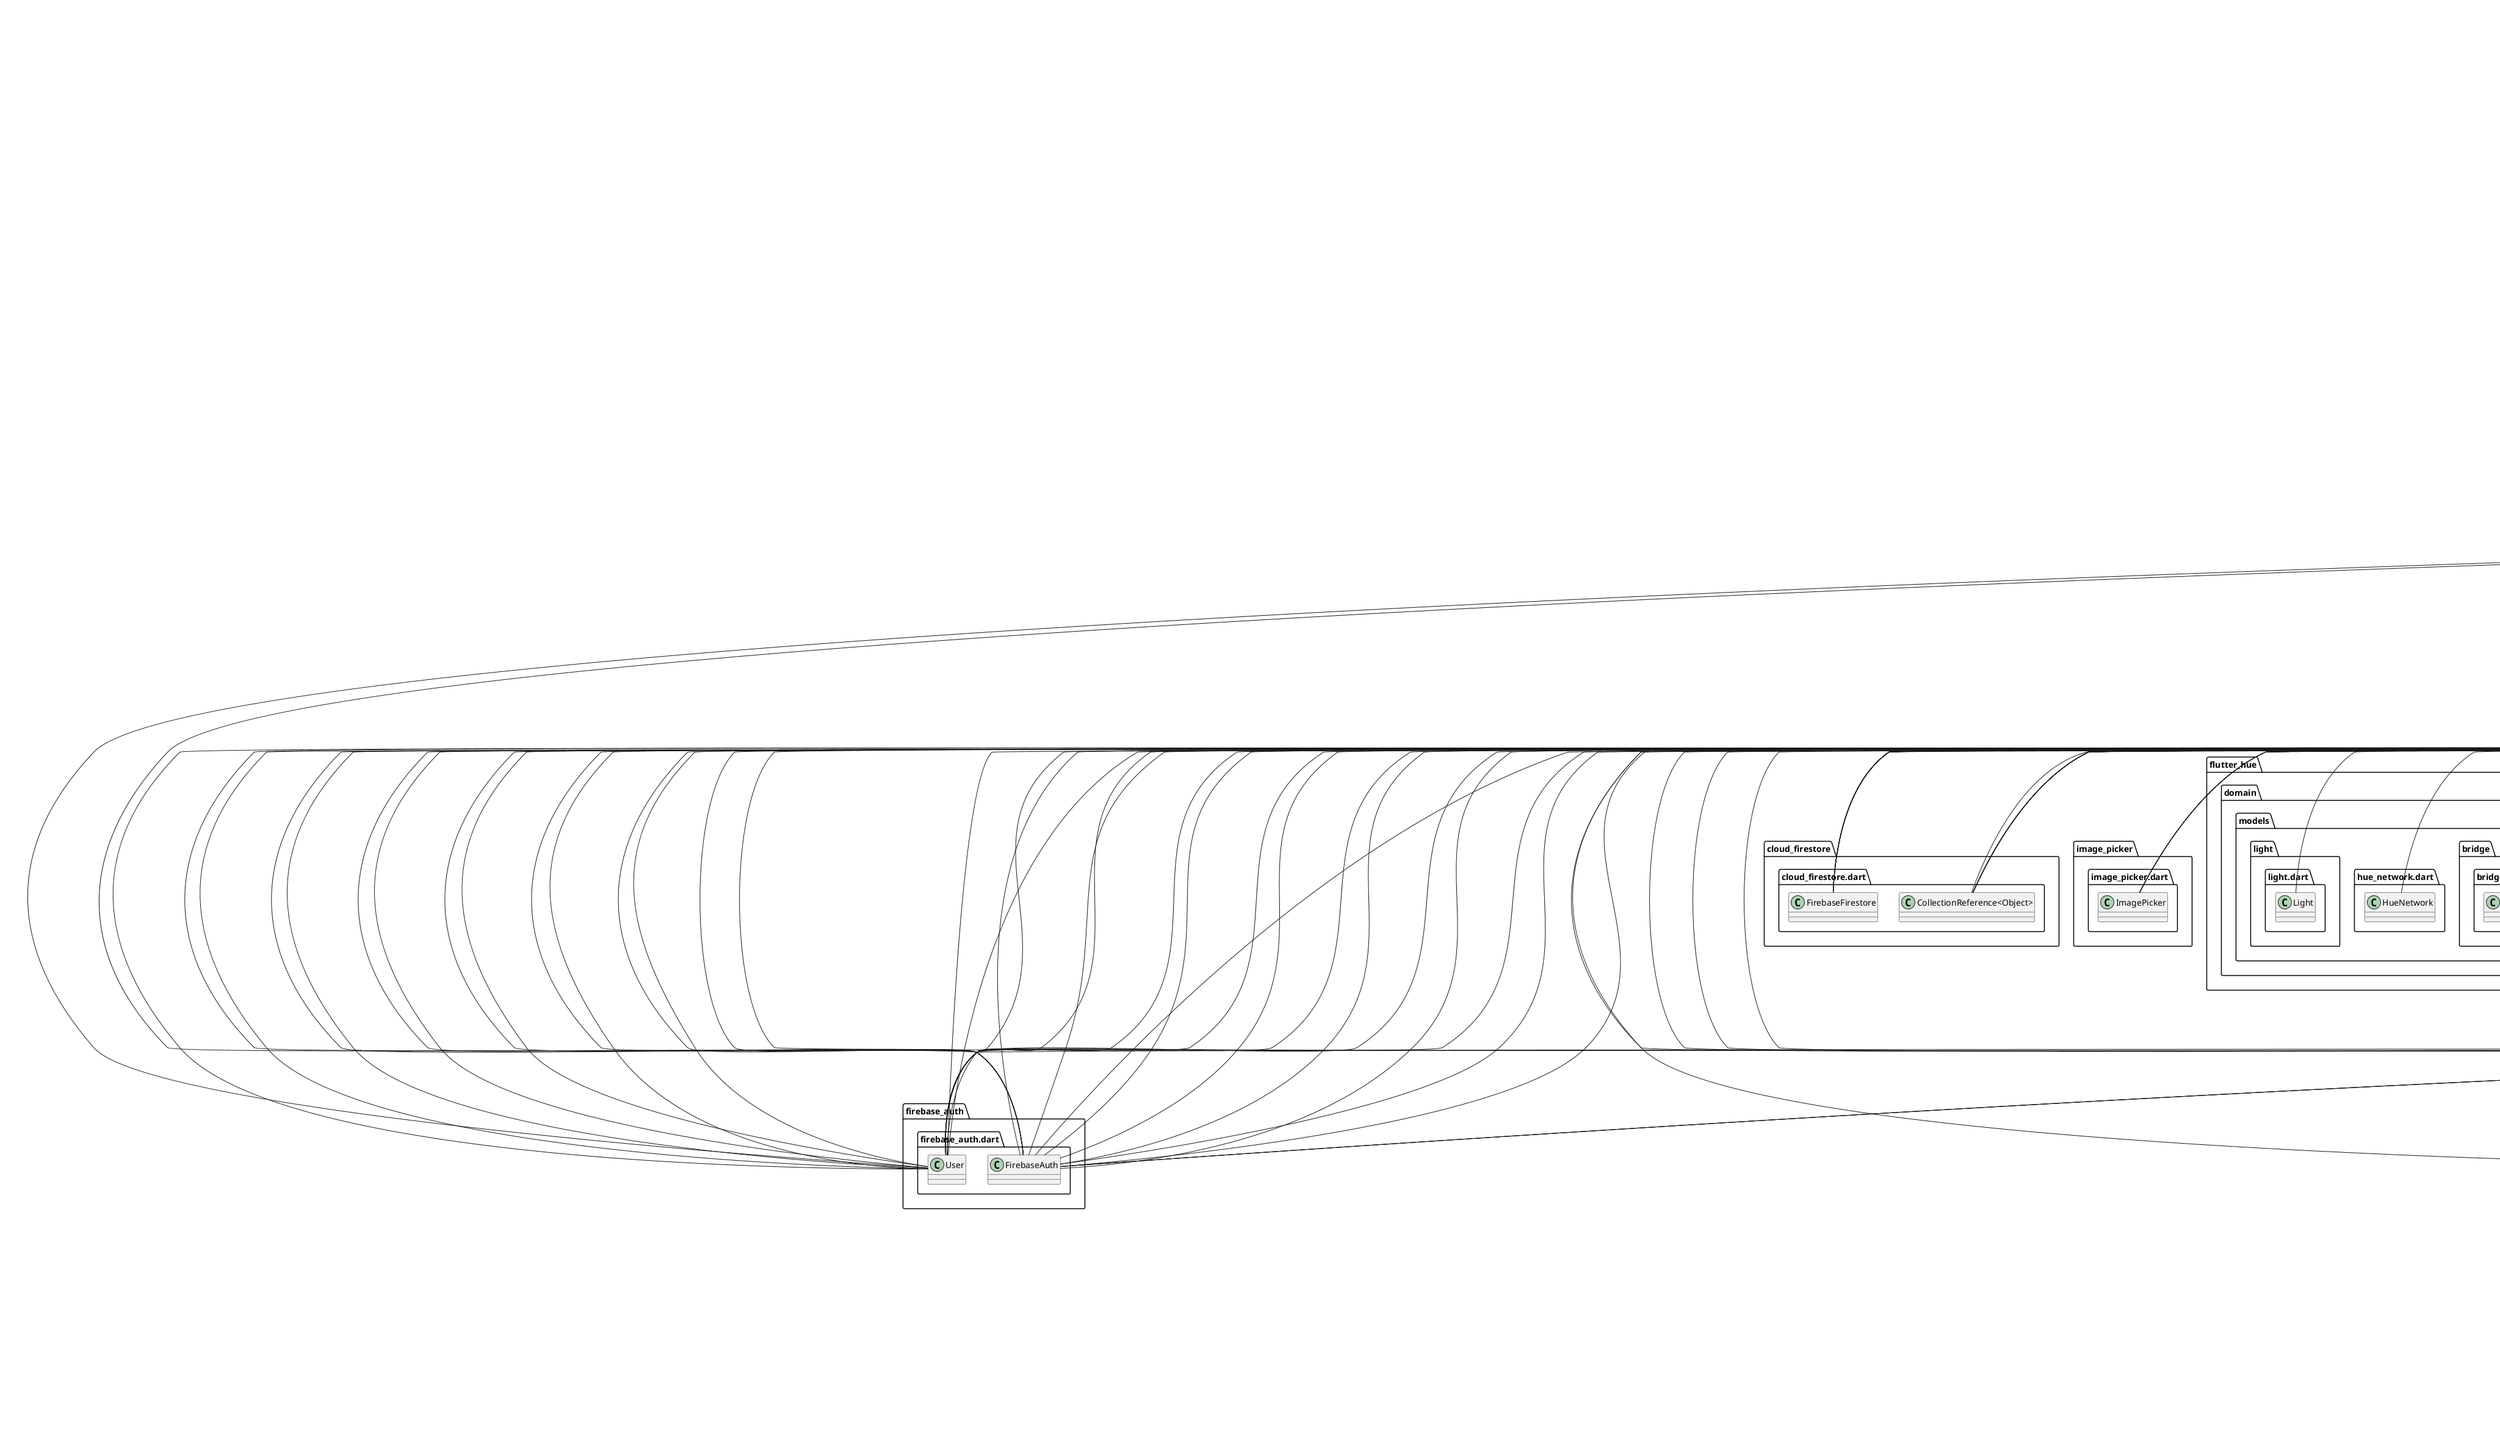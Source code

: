 @startuml
set namespaceSeparator ::

class "homeapp::main.dart::HomeApp" {
  -Authentication _authentication
  +Widget build()
  -Route<dynamic> _createRoute()
}

"homeapp::main.dart::HomeApp" o-- "homeapp::Services::authentification.dart::Authentication"
"flutter::src::widgets::framework.dart::StatelessWidget" <|-- "homeapp::main.dart::HomeApp"

class "homeapp::reusables::devicePage.dart::DeviceDetailPage" {
  +String deviceName
  +String imageUrl
  +int? serialNumber
  +String? type
  +String? brand
  +Timestamp? timestamp
  +Widget build()
}

"homeapp::reusables::devicePage.dart::DeviceDetailPage" o-- "cloud_firestore_platform_interface::src::timestamp.dart::Timestamp"
"flutter::src::widgets::framework.dart::StatelessWidget" <|-- "homeapp::reusables::devicePage.dart::DeviceDetailPage"

class "homeapp::reusables::doorContainer.dart::DoorStatusContainer" {
  +bool isDoorOpen
  +Widget build()
}

"flutter::src::widgets::framework.dart::StatelessWidget" <|-- "homeapp::reusables::doorContainer.dart::DoorStatusContainer"

class "homeapp::reusables::roomPage.dart::RoomDetailsPage" {
  +String name
  +Color color
  +Widget build()
}

"homeapp::reusables::roomPage.dart::RoomDetailsPage" o-- "dart::ui::Color"
"flutter::src::widgets::framework.dart::StatelessWidget" <|-- "homeapp::reusables::roomPage.dart::RoomDetailsPage"

class "homeapp::reusables::device_card.dart::DeviceCard" {
  -Device _device
  +Widget build()
}

"homeapp::reusables::device_card.dart::DeviceCard" o-- "homeapp::model::Devices.dart::Device"
"flutter::src::widgets::framework.dart::StatelessWidget" <|-- "homeapp::reusables::device_card.dart::DeviceCard"

class "homeapp::reusables::PopUpMenu.dart::PopUpMenu" {
  +List<PopupMenuEntry<dynamic>> menuList
  +Widget build()
}

"flutter::src::widgets::framework.dart::StatelessWidget" <|-- "homeapp::reusables::PopUpMenu.dart::PopUpMenu"

class "homeapp::model::Devices.dart::Device" {
  +String? deviceName
  +int? serialNumber
  +String? type
  +String? brand
  +String? uploadedImage
  +Timestamp? timestamp
  +Map<String, dynamic> toJson()
  +String? getBrand()
}

"homeapp::model::Devices.dart::Device" o-- "cloud_firestore_platform_interface::src::timestamp.dart::Timestamp"

class "homeapp::model::User.dart::Users" {
  +String? firstName
  +String? lastName
  +int? age
  +String? role
  +String? address
  +String? zipCode
  +String? getUserRole()
  +Map<String, dynamic> toFirestore()
}

class "homeapp::model::sampleDevice.dart::ImageAssets" {
  {static} +List<String> imageList
}

class "homeapp::model::roomModel.dart::RoomNamesWidget" {
  +Widget build()
}

"flutter::src::widgets::framework.dart::StatelessWidget" <|-- "homeapp::model::roomModel.dart::RoomNamesWidget"

class "homeapp::model::roomModel.dart::RoomNameItem" {
  +String name
  +Color color
  +Widget build()
}

"homeapp::model::roomModel.dart::RoomNameItem" o-- "dart::ui::Color"
"flutter::src::widgets::framework.dart::StatelessWidget" <|-- "homeapp::model::roomModel.dart::RoomNameItem"

class "homeapp::Pages::FunctionalityPages::add_functionality.dart::AddFunctionalityTPageWidget" {
  -int _serialNumber
  +_AddFunctionalityTPageWidgetState createState()
}

"flutter::src::widgets::framework.dart::StatefulWidget" <|-- "homeapp::Pages::FunctionalityPages::add_functionality.dart::AddFunctionalityTPageWidget"

class "homeapp::Pages::FunctionalityPages::add_functionality.dart::_AddFunctionalityTPageWidgetState" {
  +TextEditingController deviceNameController
  +TextEditingController serialNumberController
  +TextEditingController typeController
  +TextEditingController brandController
  -FirebaseAuth _auth
  -FirebaseFirestore _firestore
  +CollectionReference<Object?> userRef
  +User currentUser
  -Device _device
  -List<Device> _devicesList
  -File? _photo
  -ImagePicker _picker
  +GlobalKey<ScaffoldState> scaffoldKey
  +dynamic imgFromGallery()
  +dynamic imgFromCamera()
  +dynamic uploadFile()
  +void initState()
  +void getCurrentUser()
  +dynamic addUserDetails()
  +dynamic getUserDevice()
  +Widget build()
  -void _showPicker()
}

"homeapp::Pages::FunctionalityPages::add_functionality.dart::_AddFunctionalityTPageWidgetState" o-- "flutter::src::widgets::editable_text.dart::TextEditingController"
"homeapp::Pages::FunctionalityPages::add_functionality.dart::_AddFunctionalityTPageWidgetState" o-- "firebase_auth::firebase_auth.dart::FirebaseAuth"
"homeapp::Pages::FunctionalityPages::add_functionality.dart::_AddFunctionalityTPageWidgetState" o-- "cloud_firestore::cloud_firestore.dart::FirebaseFirestore"
"homeapp::Pages::FunctionalityPages::add_functionality.dart::_AddFunctionalityTPageWidgetState" o-- "cloud_firestore::cloud_firestore.dart::CollectionReference<Object>"
"homeapp::Pages::FunctionalityPages::add_functionality.dart::_AddFunctionalityTPageWidgetState" o-- "firebase_auth::firebase_auth.dart::User"
"homeapp::Pages::FunctionalityPages::add_functionality.dart::_AddFunctionalityTPageWidgetState" o-- "homeapp::model::Devices.dart::Device"
"homeapp::Pages::FunctionalityPages::add_functionality.dart::_AddFunctionalityTPageWidgetState" o-- "dart::io::File"
"homeapp::Pages::FunctionalityPages::add_functionality.dart::_AddFunctionalityTPageWidgetState" o-- "image_picker::image_picker.dart::ImagePicker"
"homeapp::Pages::FunctionalityPages::add_functionality.dart::_AddFunctionalityTPageWidgetState" o-- "flutter::src::widgets::framework.dart::GlobalKey<ScaffoldState>"
"flutter::src::widgets::framework.dart::State" <|-- "homeapp::Pages::FunctionalityPages::add_functionality.dart::_AddFunctionalityTPageWidgetState"

class "homeapp::Pages::FunctionalityPages::addDevicePage.dart::AddDevicePageWidget" {
  +_AddDevicePageWidgetState createState()
}

"flutter::src::widgets::framework.dart::StatefulWidget" <|-- "homeapp::Pages::FunctionalityPages::addDevicePage.dart::AddDevicePageWidget"

class "homeapp::Pages::FunctionalityPages::addDevicePage.dart::_AddDevicePageWidgetState" {
  -FirebaseAuth _auth
  -FirebaseFirestore _firestore
  +CollectionReference<Object?> userRef
  +User currentUser
  -Device _device
  +GlobalKey<ScaffoldState> scaffoldKey
  +void initState()
  +Widget build()
}

"homeapp::Pages::FunctionalityPages::addDevicePage.dart::_AddDevicePageWidgetState" o-- "firebase_auth::firebase_auth.dart::FirebaseAuth"
"homeapp::Pages::FunctionalityPages::addDevicePage.dart::_AddDevicePageWidgetState" o-- "cloud_firestore::cloud_firestore.dart::FirebaseFirestore"
"homeapp::Pages::FunctionalityPages::addDevicePage.dart::_AddDevicePageWidgetState" o-- "cloud_firestore::cloud_firestore.dart::CollectionReference<Object>"
"homeapp::Pages::FunctionalityPages::addDevicePage.dart::_AddDevicePageWidgetState" o-- "firebase_auth::firebase_auth.dart::User"
"homeapp::Pages::FunctionalityPages::addDevicePage.dart::_AddDevicePageWidgetState" o-- "homeapp::model::Devices.dart::Device"
"homeapp::Pages::FunctionalityPages::addDevicePage.dart::_AddDevicePageWidgetState" o-- "flutter::src::widgets::framework.dart::GlobalKey<ScaffoldState>"
"flutter::src::widgets::framework.dart::State" <|-- "homeapp::Pages::FunctionalityPages::addDevicePage.dart::_AddDevicePageWidgetState"

class "homeapp::Pages::FunctionalityPages::PhilipsHueLight.dart::PhilipsLight" {
  +State<PhilipsLight> createState()
}

"flutter::src::widgets::framework.dart::StatefulWidget" <|-- "homeapp::Pages::FunctionalityPages::PhilipsHueLight.dart::PhilipsLight"

class "homeapp::Pages::FunctionalityPages::PhilipsHueLight.dart::_PhilipsLightState" {
  {static} +double padding
  +bool isLoading
  +List<String> bridges
  +List<String> bridgeIps
  +DiscoveryTimeoutController timeoutController
  +void Function()? onContactCancel
  +Bridge? bridge
  +HueNetwork? hueNetwork
  +Light? light
  +StreamSubscription<dynamic> deepLinkStream
  +void initState()
  +void dispose()
  +Widget build()
  +Widget sectionHeader()
  +void showIps()
  +dynamic discoverBridges()
  +dynamic firstContact()
  +dynamic remoteContact()
  +dynamic fetchNetwork()
  +dynamic fetchBridge()
  +dynamic fetchLight()
  +dynamic identifyLight()
  +dynamic toggleLight()
  +dynamic colorLight()
}

"homeapp::Pages::FunctionalityPages::PhilipsHueLight.dart::_PhilipsLightState" o-- "flutter_hue::domain::repos::bridge_discovery_repo.dart::DiscoveryTimeoutController"
"homeapp::Pages::FunctionalityPages::PhilipsHueLight.dart::_PhilipsLightState" o-- "dart::ui::void Function()"
"homeapp::Pages::FunctionalityPages::PhilipsHueLight.dart::_PhilipsLightState" o-- "flutter_hue::domain::models::bridge::bridge.dart::Bridge"
"homeapp::Pages::FunctionalityPages::PhilipsHueLight.dart::_PhilipsLightState" o-- "flutter_hue::domain::models::hue_network.dart::HueNetwork"
"homeapp::Pages::FunctionalityPages::PhilipsHueLight.dart::_PhilipsLightState" o-- "flutter_hue::domain::models::light::light.dart::Light"
"homeapp::Pages::FunctionalityPages::PhilipsHueLight.dart::_PhilipsLightState" o-- "dart::async::StreamSubscription<dynamic>"
"flutter::src::widgets::framework.dart::State" <|-- "homeapp::Pages::FunctionalityPages::PhilipsHueLight.dart::_PhilipsLightState"

class "homeapp::Pages::FunctionalityPages::addHousePage.dart::AddHousePage" {
  +_AddHousePageController createState()
}

"flutter::src::widgets::framework.dart::StatefulWidget" <|-- "homeapp::Pages::FunctionalityPages::addHousePage.dart::AddHousePage"

class "homeapp::Pages::FunctionalityPages::addHousePage.dart::_AddHousePageController" {
  -FirebaseAuth _auth
  -FirebaseFirestore _firestore
  +CollectionReference<Object?> userRef
  +User currentUser
  -Device _device
  +GlobalKey<ScaffoldState> scaffoldKey
  +void initState()
  +Widget build()
}

"homeapp::Pages::FunctionalityPages::addHousePage.dart::_AddHousePageController" o-- "firebase_auth::firebase_auth.dart::FirebaseAuth"
"homeapp::Pages::FunctionalityPages::addHousePage.dart::_AddHousePageController" o-- "cloud_firestore::cloud_firestore.dart::FirebaseFirestore"
"homeapp::Pages::FunctionalityPages::addHousePage.dart::_AddHousePageController" o-- "cloud_firestore::cloud_firestore.dart::CollectionReference<Object>"
"homeapp::Pages::FunctionalityPages::addHousePage.dart::_AddHousePageController" o-- "firebase_auth::firebase_auth.dart::User"
"homeapp::Pages::FunctionalityPages::addHousePage.dart::_AddHousePageController" o-- "homeapp::model::Devices.dart::Device"
"homeapp::Pages::FunctionalityPages::addHousePage.dart::_AddHousePageController" o-- "flutter::src::widgets::framework.dart::GlobalKey<ScaffoldState>"
"flutter::src::widgets::framework.dart::State" <|-- "homeapp::Pages::FunctionalityPages::addHousePage.dart::_AddHousePageController"

class "homeapp::Pages::FunctionalityPages::functionality.dart::PopUpFunctionalityPageWidget" {
  +_PopUpFunctionalityPageWidgetState createState()
}

"flutter::src::widgets::framework.dart::StatefulWidget" <|-- "homeapp::Pages::FunctionalityPages::functionality.dart::PopUpFunctionalityPageWidget"

class "homeapp::Pages::FunctionalityPages::functionality.dart::_PopUpFunctionalityPageWidgetState" {
  +GlobalKey<ScaffoldState> scaffoldKey
  +Widget build()
}

"homeapp::Pages::FunctionalityPages::functionality.dart::_PopUpFunctionalityPageWidgetState" o-- "flutter::src::widgets::framework.dart::GlobalKey<ScaffoldState>"
"flutter::src::widgets::framework.dart::State" <|-- "homeapp::Pages::FunctionalityPages::functionality.dart::_PopUpFunctionalityPageWidgetState"
"flutter::src::widgets::ticker_provider.dart::TickerProviderStateMixin" <|-- "homeapp::Pages::FunctionalityPages::functionality.dart::_PopUpFunctionalityPageWidgetState"

class "homeapp::Pages::FunctionalityPages::addQrCode.dart::AddQRFunctionalityTPageWidget" {
  +_AddQRFunctionalityTPageWidgetState createState()
}

"flutter::src::widgets::framework.dart::StatefulWidget" <|-- "homeapp::Pages::FunctionalityPages::addQrCode.dart::AddQRFunctionalityTPageWidget"

class "homeapp::Pages::FunctionalityPages::addQrCode.dart::_AddQRFunctionalityTPageWidgetState" {
  +TextEditingController deviceNameController
  +TextEditingController serialNumberController
  +TextEditingController typeController
  +TextEditingController brandController
  -FirebaseAuth _auth
  -FirebaseFirestore _firestore
  +CollectionReference<Object?> userRef
  +User currentUser
  +dynamic qrCode
  +RegExp regex
  -File? _photo
  -ImagePicker _picker
  +GlobalKey<ScaffoldState> scaffoldKey
  +dynamic imgFromGallery()
  +dynamic imgFromCamera()
  +dynamic uploadFile()
  +void initState()
  +void getCurrentUser()
  +dynamic addUserDeviceDetails()
  +Widget build()
  -void _showPicker()
}

"homeapp::Pages::FunctionalityPages::addQrCode.dart::_AddQRFunctionalityTPageWidgetState" o-- "flutter::src::widgets::editable_text.dart::TextEditingController"
"homeapp::Pages::FunctionalityPages::addQrCode.dart::_AddQRFunctionalityTPageWidgetState" o-- "firebase_auth::firebase_auth.dart::FirebaseAuth"
"homeapp::Pages::FunctionalityPages::addQrCode.dart::_AddQRFunctionalityTPageWidgetState" o-- "cloud_firestore::cloud_firestore.dart::FirebaseFirestore"
"homeapp::Pages::FunctionalityPages::addQrCode.dart::_AddQRFunctionalityTPageWidgetState" o-- "cloud_firestore::cloud_firestore.dart::CollectionReference<Object>"
"homeapp::Pages::FunctionalityPages::addQrCode.dart::_AddQRFunctionalityTPageWidgetState" o-- "firebase_auth::firebase_auth.dart::User"
"homeapp::Pages::FunctionalityPages::addQrCode.dart::_AddQRFunctionalityTPageWidgetState" o-- "dart::io::File"
"homeapp::Pages::FunctionalityPages::addQrCode.dart::_AddQRFunctionalityTPageWidgetState" o-- "image_picker::image_picker.dart::ImagePicker"
"homeapp::Pages::FunctionalityPages::addQrCode.dart::_AddQRFunctionalityTPageWidgetState" o-- "flutter::src::widgets::framework.dart::GlobalKey<ScaffoldState>"
"flutter::src::widgets::framework.dart::State" <|-- "homeapp::Pages::FunctionalityPages::addQrCode.dart::_AddQRFunctionalityTPageWidgetState"

class "homeapp::Pages::flutter_flow::flutter_flow_icon_button.dart::FlutterFlowIconButton" {
  +double? borderRadius
  +double? buttonSize
  +Color? fillColor
  +Color? borderColor
  +double? borderWidth
  +Widget icon
  +void Function()? onPressed
  +dynamic ontap
  +Widget build()
}

"homeapp::Pages::flutter_flow::flutter_flow_icon_button.dart::FlutterFlowIconButton" o-- "dart::ui::Color"
"homeapp::Pages::flutter_flow::flutter_flow_icon_button.dart::FlutterFlowIconButton" o-- "flutter::src::widgets::framework.dart::Widget"
"homeapp::Pages::flutter_flow::flutter_flow_icon_button.dart::FlutterFlowIconButton" o-- "null::void Function()"
"flutter::src::widgets::framework.dart::StatelessWidget" <|-- "homeapp::Pages::flutter_flow::flutter_flow_icon_button.dart::FlutterFlowIconButton"

abstract class "homeapp::Pages::flutter_flow::HomeAppTheme.dart::HomeAppTheme" {
  +Color primaryColor
  +Color secondaryColor
  +Color tertiaryColor
  +Color alternate
  +Color primaryBackground
  +Color secondaryBackground
  +Color primaryText
  +Color secondaryText
  +Color primaryBtnText
  +Color lineColor
  +Color gray600
  +Color black600
  +Color tertiary400
  {static} +ThemeMode themeMode
  +TextStyle title1
  +TextStyle title2
  +TextStyle title3
  +TextStyle subtitle1
  +TextStyle subtitle2
  +TextStyle bodyText1
  +TextStyle bodyText2
  {static} +dynamic initialize()
  {static} +void saveThemeMode()
  {static} +HomeAppTheme of()
}

"homeapp::Pages::flutter_flow::HomeAppTheme.dart::HomeAppTheme" o-- "dart::ui::Color"
"homeapp::Pages::flutter_flow::HomeAppTheme.dart::HomeAppTheme" o-- "flutter::src::material::app.dart::ThemeMode"
"homeapp::Pages::flutter_flow::HomeAppTheme.dart::HomeAppTheme" o-- "flutter::src::painting::text_style.dart::TextStyle"

class "homeapp::Pages::flutter_flow::HomeAppTheme.dart::LightModeTheme" {
  +Color primaryColor
  +Color secondaryColor
  +Color tertiaryColor
  +Color alternate
  +Color primaryBackground
  +Color secondaryBackground
  +Color primaryText
  +Color secondaryText
  +Color primaryBtnText
  +Color lineColor
  +Color gray600
  +Color black600
  +Color tertiary400
}

"homeapp::Pages::flutter_flow::HomeAppTheme.dart::LightModeTheme" o-- "dart::ui::Color"
"homeapp::Pages::flutter_flow::HomeAppTheme.dart::HomeAppTheme" <|-- "homeapp::Pages::flutter_flow::HomeAppTheme.dart::LightModeTheme"

class "homeapp::Pages::flutter_flow::HomeAppTheme.dart::DarkModeTheme" {
  +Color primaryColor
  +Color secondaryColor
  +Color tertiaryColor
  +Color alternate
  +Color primaryBackground
  +Color secondaryBackground
  +Color primaryText
  +Color secondaryText
  +Color primaryBtnText
  +Color lineColor
}

"homeapp::Pages::flutter_flow::HomeAppTheme.dart::DarkModeTheme" o-- "dart::ui::Color"
"homeapp::Pages::flutter_flow::HomeAppTheme.dart::HomeAppTheme" <|-- "homeapp::Pages::flutter_flow::HomeAppTheme.dart::DarkModeTheme"

class "homeapp::Pages::flutter_flow::flutter_flow_util.dart::FormatType" {
  +int index
  {static} +List<FormatType> values
  {static} +FormatType decimal
  {static} +FormatType percent
  {static} +FormatType scientific
  {static} +FormatType compact
  {static} +FormatType compactLong
  {static} +FormatType custom
}

"homeapp::Pages::flutter_flow::flutter_flow_util.dart::FormatType" o-- "homeapp::Pages::flutter_flow::flutter_flow_util.dart::FormatType"
"dart::core::Enum" <|-- "homeapp::Pages::flutter_flow::flutter_flow_util.dart::FormatType"

class "homeapp::Pages::flutter_flow::flutter_flow_util.dart::DecimalType" {
  +int index
  {static} +List<DecimalType> values
  {static} +DecimalType automatic
  {static} +DecimalType periodDecimal
  {static} +DecimalType commaDecimal
}

"homeapp::Pages::flutter_flow::flutter_flow_util.dart::DecimalType" o-- "homeapp::Pages::flutter_flow::flutter_flow_util.dart::DecimalType"
"dart::core::Enum" <|-- "homeapp::Pages::flutter_flow::flutter_flow_util.dart::DecimalType"

class "homeapp::Pages::flutter_flow::flutter_flow_animations.dart::AnimationState" {
  +Offset offset
  +double opacity
  +double scale
}

"homeapp::Pages::flutter_flow::flutter_flow_animations.dart::AnimationState" o-- "dart::ui::Offset"

class "homeapp::Pages::flutter_flow::flutter_flow_animations.dart::AnimationInfo" {
  +Curve curve
  +AnimationTrigger trigger
  +int duration
  +int delay
  +bool fadeIn
  +AnimationState initialState
  +AnimationState finalState
  +CurvedAnimation curvedAnimation
}

"homeapp::Pages::flutter_flow::flutter_flow_animations.dart::AnimationInfo" o-- "flutter::src::animation::curves.dart::Curve"
"homeapp::Pages::flutter_flow::flutter_flow_animations.dart::AnimationInfo" o-- "homeapp::Pages::flutter_flow::flutter_flow_animations.dart::AnimationTrigger"
"homeapp::Pages::flutter_flow::flutter_flow_animations.dart::AnimationInfo" o-- "homeapp::Pages::flutter_flow::flutter_flow_animations.dart::AnimationState"
"homeapp::Pages::flutter_flow::flutter_flow_animations.dart::AnimationInfo" o-- "flutter::src::animation::animations.dart::CurvedAnimation"

class "homeapp::Pages::flutter_flow::flutter_flow_animations.dart::AnimationTrigger" {
  +int index
  {static} +List<AnimationTrigger> values
  {static} +AnimationTrigger onPageLoad
  {static} +AnimationTrigger onActionTrigger
}

"homeapp::Pages::flutter_flow::flutter_flow_animations.dart::AnimationTrigger" o-- "homeapp::Pages::flutter_flow::flutter_flow_animations.dart::AnimationTrigger"
"dart::core::Enum" <|-- "homeapp::Pages::flutter_flow::flutter_flow_animations.dart::AnimationTrigger"

class "homeapp::Pages::flutter_flow::homeAppWidgets.dart::HomeAppButtonOptions" {
  +TextStyle? textStyle
  +double? elevation
  +double? height
  +double? width
  +EdgeInsetsGeometry? padding
  +Color? color
  +Color? disabledColor
  +Color? disabledTextColor
  +Color? splashColor
  +double? iconSize
  +Color? iconColor
  +EdgeInsetsGeometry? iconPadding
  +double? borderRadius
  +BorderSide? borderSide
}

"homeapp::Pages::flutter_flow::homeAppWidgets.dart::HomeAppButtonOptions" o-- "flutter::src::painting::text_style.dart::TextStyle"
"homeapp::Pages::flutter_flow::homeAppWidgets.dart::HomeAppButtonOptions" o-- "flutter::src::painting::edge_insets.dart::EdgeInsetsGeometry"
"homeapp::Pages::flutter_flow::homeAppWidgets.dart::HomeAppButtonOptions" o-- "dart::ui::Color"
"homeapp::Pages::flutter_flow::homeAppWidgets.dart::HomeAppButtonOptions" o-- "flutter::src::painting::borders.dart::BorderSide"

class "homeapp::Pages::flutter_flow::homeAppWidgets.dart::HomeAppButtonWidget" {
  +String text
  +Widget? icon
  +IconData? iconData
  +dynamic Function() onPressed
  +HomeAppButtonOptions options
  +bool showLoadingIndicator
  +State<HomeAppButtonWidget> createState()
}

"homeapp::Pages::flutter_flow::homeAppWidgets.dart::HomeAppButtonWidget" o-- "flutter::src::widgets::framework.dart::Widget"
"homeapp::Pages::flutter_flow::homeAppWidgets.dart::HomeAppButtonWidget" o-- "flutter::src::widgets::icon_data.dart::IconData"
"homeapp::Pages::flutter_flow::homeAppWidgets.dart::HomeAppButtonWidget" o-- "null::dynamic Function()"
"homeapp::Pages::flutter_flow::homeAppWidgets.dart::HomeAppButtonWidget" o-- "homeapp::Pages::flutter_flow::homeAppWidgets.dart::HomeAppButtonOptions"
"flutter::src::widgets::framework.dart::StatefulWidget" <|-- "homeapp::Pages::flutter_flow::homeAppWidgets.dart::HomeAppButtonWidget"

class "homeapp::Pages::flutter_flow::homeAppWidgets.dart::_HomeAppButtonWidgetState" {
  +bool loading
  +Widget build()
}

"flutter::src::widgets::framework.dart::State" <|-- "homeapp::Pages::flutter_flow::homeAppWidgets.dart::_HomeAppButtonWidgetState"

class "homeapp::Pages::StartingPages::startPage.dart::HomePageWidget" {
  +_HomePageWidgetState createState()
}

"flutter::src::widgets::framework.dart::StatefulWidget" <|-- "homeapp::Pages::StartingPages::startPage.dart::HomePageWidget"

class "homeapp::Pages::StartingPages::startPage.dart::_HomePageWidgetState" {
  +GlobalKey<ScaffoldState> scaffoldKey
  -Route<dynamic> _createRoute()
  +Widget build()
}

"homeapp::Pages::StartingPages::startPage.dart::_HomePageWidgetState" o-- "flutter::src::widgets::framework.dart::GlobalKey<ScaffoldState>"
"flutter::src::widgets::framework.dart::State" <|-- "homeapp::Pages::StartingPages::startPage.dart::_HomePageWidgetState"

class "homeapp::Pages::LoginPage::Login.dart::LoginPageWidget" {
  +_LoginPageWidgetState createState()
}

"flutter::src::widgets::framework.dart::StatefulWidget" <|-- "homeapp::Pages::LoginPage::Login.dart::LoginPageWidget"

class "homeapp::Pages::LoginPage::Login.dart::_LoginPageWidgetState" {
  +TextEditingController emailAddressController
  +TextEditingController passwordLoginController
  +TextEditingController passwordConfirmedLoginController
  -FirebaseAuth _auth
  -GlobalKey<FormState> _formKey
  +bool isloading
  +bool passwordLoginVisibility
  +bool emailAddressVisibility
  +GlobalKey<ScaffoldState> scaffoldKey
  +User currentUser
  +dynamic Navigation()
  +dynamic googleSignIn()
  +String? getFirstName()
  +String? getLastName()
  +void getCurrentUser()
  +dynamic errorMessage()
  +dynamic signIn()
  +dynamic addUserDetails()
  -Route<dynamic> _createRoute()
  +void initState()
  +void dispose()
  +Widget build()
  +void showMessage()
}

"homeapp::Pages::LoginPage::Login.dart::_LoginPageWidgetState" o-- "flutter::src::widgets::editable_text.dart::TextEditingController"
"homeapp::Pages::LoginPage::Login.dart::_LoginPageWidgetState" o-- "firebase_auth::firebase_auth.dart::FirebaseAuth"
"homeapp::Pages::LoginPage::Login.dart::_LoginPageWidgetState" o-- "flutter::src::widgets::framework.dart::GlobalKey<FormState>"
"homeapp::Pages::LoginPage::Login.dart::_LoginPageWidgetState" o-- "flutter::src::widgets::framework.dart::GlobalKey<ScaffoldState>"
"homeapp::Pages::LoginPage::Login.dart::_LoginPageWidgetState" o-- "firebase_auth::firebase_auth.dart::User"
"flutter::src::widgets::framework.dart::State" <|-- "homeapp::Pages::LoginPage::Login.dart::_LoginPageWidgetState"

class "homeapp::Pages::EditPages::tenant_edit.dart::TenantEditPageWidget" {
  +_TenantEditPageWidgetState createState()
}

"flutter::src::widgets::framework.dart::StatefulWidget" <|-- "homeapp::Pages::EditPages::tenant_edit.dart::TenantEditPageWidget"

class "homeapp::Pages::EditPages::tenant_edit.dart::_TenantEditPageWidgetState" {
  +TextEditingController firstNameController
  +TextEditingController lastNameController
  +TextEditingController ageController
  +TextEditingController addressController
  -FirebaseAuth _auth
  -FirebaseFirestore _firestore
  +CollectionReference<Object?> userRef
  +User currentUser
  -Authentication _authentication
  +bool isImageAvailable
  +String imageUrl
  -bool _isModified
  +GlobalKey<ScaffoldState> scaffoldKey
  -File? _photo
  -ImagePicker _picker
  +void initState()
  +void didChangeDependencies()
  +dynamic imgFromGallery()
  +dynamic fetchImage()
  +dynamic imgFromCamera()
  -void _showPicker()
  +dynamic uploadFile()
  +Widget build()
  +void getCurrentUser()
  +void addUserRole()
  +void addUserAge()
  +bool isUrlValid()
}

"homeapp::Pages::EditPages::tenant_edit.dart::_TenantEditPageWidgetState" o-- "flutter::src::widgets::editable_text.dart::TextEditingController"
"homeapp::Pages::EditPages::tenant_edit.dart::_TenantEditPageWidgetState" o-- "firebase_auth::firebase_auth.dart::FirebaseAuth"
"homeapp::Pages::EditPages::tenant_edit.dart::_TenantEditPageWidgetState" o-- "cloud_firestore::cloud_firestore.dart::FirebaseFirestore"
"homeapp::Pages::EditPages::tenant_edit.dart::_TenantEditPageWidgetState" o-- "cloud_firestore::cloud_firestore.dart::CollectionReference<Object>"
"homeapp::Pages::EditPages::tenant_edit.dart::_TenantEditPageWidgetState" o-- "firebase_auth::firebase_auth.dart::User"
"homeapp::Pages::EditPages::tenant_edit.dart::_TenantEditPageWidgetState" o-- "homeapp::Services::authentification.dart::Authentication"
"homeapp::Pages::EditPages::tenant_edit.dart::_TenantEditPageWidgetState" o-- "flutter::src::widgets::framework.dart::GlobalKey<ScaffoldState>"
"homeapp::Pages::EditPages::tenant_edit.dart::_TenantEditPageWidgetState" o-- "dart::io::File"
"homeapp::Pages::EditPages::tenant_edit.dart::_TenantEditPageWidgetState" o-- "image_picker::image_picker.dart::ImagePicker"
"flutter::src::widgets::framework.dart::State" <|-- "homeapp::Pages::EditPages::tenant_edit.dart::_TenantEditPageWidgetState"

class "homeapp::Pages::EditPages::homeowner_edit.dart::HomeownerEditPageWidget" {
  +_HomeownerEditPageWidgetState createState()
}

"flutter::src::widgets::framework.dart::StatefulWidget" <|-- "homeapp::Pages::EditPages::homeowner_edit.dart::HomeownerEditPageWidget"

class "homeapp::Pages::EditPages::homeowner_edit.dart::_HomeownerEditPageWidgetState" {
  +TextEditingController firstNameController
  +TextEditingController lastNameController
  +TextEditingController ageController
  +TextEditingController addressController
  -FirebaseAuth _auth
  -FirebaseFirestore _firestore
  +CollectionReference<Object?> userRef
  +User currentUser
  -Authentication _authentication
  +bool isImageAvailable
  +String imageUrl
  -bool _isModified
  +GlobalKey<ScaffoldState> scaffoldKey
  -File? _photo
  -ImagePicker _picker
  +void initState()
  +void didChangeDependencies()
  +dynamic imgFromGallery()
  +dynamic fetchImage()
  +dynamic imgFromCamera()
  -void _showPicker()
  +dynamic uploadFile()
  +Widget build()
  +void getCurrentUser()
  +void addUserRole()
  +void addUserAge()
  +bool isUrlValid()
}

"homeapp::Pages::EditPages::homeowner_edit.dart::_HomeownerEditPageWidgetState" o-- "flutter::src::widgets::editable_text.dart::TextEditingController"
"homeapp::Pages::EditPages::homeowner_edit.dart::_HomeownerEditPageWidgetState" o-- "firebase_auth::firebase_auth.dart::FirebaseAuth"
"homeapp::Pages::EditPages::homeowner_edit.dart::_HomeownerEditPageWidgetState" o-- "cloud_firestore::cloud_firestore.dart::FirebaseFirestore"
"homeapp::Pages::EditPages::homeowner_edit.dart::_HomeownerEditPageWidgetState" o-- "cloud_firestore::cloud_firestore.dart::CollectionReference<Object>"
"homeapp::Pages::EditPages::homeowner_edit.dart::_HomeownerEditPageWidgetState" o-- "firebase_auth::firebase_auth.dart::User"
"homeapp::Pages::EditPages::homeowner_edit.dart::_HomeownerEditPageWidgetState" o-- "homeapp::Services::authentification.dart::Authentication"
"homeapp::Pages::EditPages::homeowner_edit.dart::_HomeownerEditPageWidgetState" o-- "flutter::src::widgets::framework.dart::GlobalKey<ScaffoldState>"
"homeapp::Pages::EditPages::homeowner_edit.dart::_HomeownerEditPageWidgetState" o-- "dart::io::File"
"homeapp::Pages::EditPages::homeowner_edit.dart::_HomeownerEditPageWidgetState" o-- "image_picker::image_picker.dart::ImagePicker"
"flutter::src::widgets::framework.dart::State" <|-- "homeapp::Pages::EditPages::homeowner_edit.dart::_HomeownerEditPageWidgetState"

class "homeapp::Pages::EditPages::landlord_edit.dart::LandlordEditPageWidget" {
  +_LandlordEditPageWidgetState createState()
}

"flutter::src::widgets::framework.dart::StatefulWidget" <|-- "homeapp::Pages::EditPages::landlord_edit.dart::LandlordEditPageWidget"

class "homeapp::Pages::EditPages::landlord_edit.dart::_LandlordEditPageWidgetState" {
  +TextEditingController firstNameController
  +TextEditingController lastNameController
  +TextEditingController ageController
  +TextEditingController addressController
  -FirebaseAuth _auth
  -FirebaseFirestore _firestore
  +CollectionReference<Object?> userRef
  +User currentUser
  -Authentication _authentication
  +bool isImageAvailable
  +GlobalKey<ScaffoldState> scaffoldKey
  +void initState()
  +Widget build()
  +void getCurrentUser()
  +void addUserRole()
  +void addUserAge()
}

"homeapp::Pages::EditPages::landlord_edit.dart::_LandlordEditPageWidgetState" o-- "flutter::src::widgets::editable_text.dart::TextEditingController"
"homeapp::Pages::EditPages::landlord_edit.dart::_LandlordEditPageWidgetState" o-- "firebase_auth::firebase_auth.dart::FirebaseAuth"
"homeapp::Pages::EditPages::landlord_edit.dart::_LandlordEditPageWidgetState" o-- "cloud_firestore::cloud_firestore.dart::FirebaseFirestore"
"homeapp::Pages::EditPages::landlord_edit.dart::_LandlordEditPageWidgetState" o-- "cloud_firestore::cloud_firestore.dart::CollectionReference<Object>"
"homeapp::Pages::EditPages::landlord_edit.dart::_LandlordEditPageWidgetState" o-- "firebase_auth::firebase_auth.dart::User"
"homeapp::Pages::EditPages::landlord_edit.dart::_LandlordEditPageWidgetState" o-- "homeapp::Services::authentification.dart::Authentication"
"homeapp::Pages::EditPages::landlord_edit.dart::_LandlordEditPageWidgetState" o-- "flutter::src::widgets::framework.dart::GlobalKey<ScaffoldState>"
"flutter::src::widgets::framework.dart::State" <|-- "homeapp::Pages::EditPages::landlord_edit.dart::_LandlordEditPageWidgetState"

class "homeapp::Pages::Requests::SendRequest.dart::TenantRequestsWidget" {
  +_TenantRequestsWidgetState createState()
}

"flutter::src::widgets::framework.dart::StatefulWidget" <|-- "homeapp::Pages::Requests::SendRequest.dart::TenantRequestsWidget"

class "homeapp::Pages::Requests::SendRequest.dart::_TenantRequestsWidgetState" {
  +TextEditingController? textController
  +GlobalKey<ScaffoldState> scaffoldKey
  +void initState()
  +void dispose()
  +Widget build()
}

"homeapp::Pages::Requests::SendRequest.dart::_TenantRequestsWidgetState" o-- "flutter::src::widgets::editable_text.dart::TextEditingController"
"homeapp::Pages::Requests::SendRequest.dart::_TenantRequestsWidgetState" o-- "flutter::src::widgets::framework.dart::GlobalKey<ScaffoldState>"
"flutter::src::widgets::framework.dart::State" <|-- "homeapp::Pages::Requests::SendRequest.dart::_TenantRequestsWidgetState"

class "homeapp::Pages::Requests::ReceivedRequest.dart::LandlordRequestReceivedWidget" {
  +_LandlordRequestReceivedWidgetState createState()
}

"flutter::src::widgets::framework.dart::StatefulWidget" <|-- "homeapp::Pages::Requests::ReceivedRequest.dart::LandlordRequestReceivedWidget"

class "homeapp::Pages::Requests::ReceivedRequest.dart::_LandlordRequestReceivedWidgetState" {
  -FocusNode _unfocusNode
  +GlobalKey<ScaffoldState> scaffoldKey
  +void dispose()
  +Widget build()
}

"homeapp::Pages::Requests::ReceivedRequest.dart::_LandlordRequestReceivedWidgetState" o-- "flutter::src::widgets::focus_manager.dart::FocusNode"
"homeapp::Pages::Requests::ReceivedRequest.dart::_LandlordRequestReceivedWidgetState" o-- "flutter::src::widgets::framework.dart::GlobalKey<ScaffoldState>"
"flutter::src::widgets::framework.dart::State" <|-- "homeapp::Pages::Requests::ReceivedRequest.dart::_LandlordRequestReceivedWidgetState"
"flutter::src::widgets::ticker_provider.dart::TickerProviderStateMixin" <|-- "homeapp::Pages::Requests::ReceivedRequest.dart::_LandlordRequestReceivedWidgetState"

class "homeapp::Pages::Register::Photo.dart::AddPhotoWidget" {
  +_AddPhotoWidgetState createState()
}

"flutter::src::widgets::framework.dart::StatefulWidget" <|-- "homeapp::Pages::Register::Photo.dart::AddPhotoWidget"

class "homeapp::Pages::Register::Photo.dart::_AddPhotoWidgetState" {
  -FirebaseAuth _auth
  -FirebaseFirestore _firestore
  +CollectionReference<Object?> userRef
  +User currentUser
  -File? _photo
  -ImagePicker _picker
  +GlobalKey<ScaffoldState> scaffoldKey
  +dynamic imgFromGallery()
  +dynamic imgFromCamera()
  +dynamic uploadFile()
  +void initState()
  +void getCurrentUser()
  +dynamic addUserDetails()
  +Widget build()
  -void _showPicker()
}

"homeapp::Pages::Register::Photo.dart::_AddPhotoWidgetState" o-- "firebase_auth::firebase_auth.dart::FirebaseAuth"
"homeapp::Pages::Register::Photo.dart::_AddPhotoWidgetState" o-- "cloud_firestore::cloud_firestore.dart::FirebaseFirestore"
"homeapp::Pages::Register::Photo.dart::_AddPhotoWidgetState" o-- "cloud_firestore::cloud_firestore.dart::CollectionReference<Object>"
"homeapp::Pages::Register::Photo.dart::_AddPhotoWidgetState" o-- "firebase_auth::firebase_auth.dart::User"
"homeapp::Pages::Register::Photo.dart::_AddPhotoWidgetState" o-- "dart::io::File"
"homeapp::Pages::Register::Photo.dart::_AddPhotoWidgetState" o-- "image_picker::image_picker.dart::ImagePicker"
"homeapp::Pages::Register::Photo.dart::_AddPhotoWidgetState" o-- "flutter::src::widgets::framework.dart::GlobalKey<ScaffoldState>"
"flutter::src::widgets::framework.dart::State" <|-- "homeapp::Pages::Register::Photo.dart::_AddPhotoWidgetState"

class "homeapp::Pages::Register::Register.dart::RegisterPageWidget" {
  +_RegisterPageWidgetState createState()
}

"flutter::src::widgets::framework.dart::StatefulWidget" <|-- "homeapp::Pages::Register::Register.dart::RegisterPageWidget"

class "homeapp::Pages::Register::Register.dart::_RegisterPageWidgetState" {
  +TextEditingController? confirmPasswordController
  +bool confirmPasswordVisibility
  +TextEditingController emailAddressController
  +TextEditingController passwordController
  +TextEditingController firstNameController
  +TextEditingController lastNameController
  +TextEditingController ageController
  +bool passwordVisibility
  +GlobalKey<ScaffoldState> scaffoldKey
  -FirebaseAuth _auth
  +GlobalKey<FormState> formkey
  +bool isloading
  +User currentUser
  {static} -Users _user
  +void initState()
  +void getCurrentUser()
  +dynamic errorMessage()
  +bool isValidEmail()
  +bool emailConfirmed()
  +bool firstNameConfirmed()
  +bool lastNameConfirmed()
  +bool ageConfirmed()
  +void dispose()
  +dynamic addUserDetails()
  +bool confirmedPassword()
  +dynamic signUp()
  -dynamic _onWillPop()
  +Widget build()
  +void addUser()
}

"homeapp::Pages::Register::Register.dart::_RegisterPageWidgetState" o-- "flutter::src::widgets::editable_text.dart::TextEditingController"
"homeapp::Pages::Register::Register.dart::_RegisterPageWidgetState" o-- "flutter::src::widgets::framework.dart::GlobalKey<ScaffoldState>"
"homeapp::Pages::Register::Register.dart::_RegisterPageWidgetState" o-- "firebase_auth::firebase_auth.dart::FirebaseAuth"
"homeapp::Pages::Register::Register.dart::_RegisterPageWidgetState" o-- "flutter::src::widgets::framework.dart::GlobalKey<FormState>"
"homeapp::Pages::Register::Register.dart::_RegisterPageWidgetState" o-- "firebase_auth::firebase_auth.dart::User"
"homeapp::Pages::Register::Register.dart::_RegisterPageWidgetState" o-- "homeapp::model::User.dart::Users"
"flutter::src::widgets::framework.dart::State" <|-- "homeapp::Pages::Register::Register.dart::_RegisterPageWidgetState"

class "homeapp::Pages::Register::Address.dart::Address" {
  +bool fromRegister
  +_Address createState()
}

"flutter::src::widgets::framework.dart::StatefulWidget" <|-- "homeapp::Pages::Register::Address.dart::Address"

class "homeapp::Pages::Register::Address.dart::_Address" {
  +GlobalKey<ScaffoldState> scaffoldKey
  +TextEditingController streetController
  +TextEditingController numberController
  +TextEditingController zipCodeController
  +TextEditingController townController
  -Completer<GoogleMapController> _cntr
  +String googleApikey
  +GoogleMapController? mapController
  +CameraPosition? cameraPosition
  +LatLng startLocation
  +Placemark locationName
  -FirebaseAuth _auth
  -FirebaseFirestore _firestore
  +User currentUser
  +String addressMade
  -String? _currentAddress
  -Position _currentPosition
  +bool mapToggle
  +bool loading
  +String strLatLong
  +String strAlamat
  +LocationSettings locationSettings
  +void initState()
  -dynamic _getGeoLocationPosition()
  +dynamic getAddressFromLongLat()
  -void _onMapCreated()
  +Widget build()
  +dynamic addUserDetails()
  +void updateAddress()
  +dynamic addZipCode()
  +void getCurrentUser()
  +dynamic checkAddressAlreadyExists()
}

"homeapp::Pages::Register::Address.dart::_Address" o-- "flutter::src::widgets::framework.dart::GlobalKey<ScaffoldState>"
"homeapp::Pages::Register::Address.dart::_Address" o-- "flutter::src::widgets::editable_text.dart::TextEditingController"
"homeapp::Pages::Register::Address.dart::_Address" o-- "dart::async::Completer<GoogleMapController>"
"homeapp::Pages::Register::Address.dart::_Address" o-- "google_maps_flutter::google_maps_flutter.dart::GoogleMapController"
"homeapp::Pages::Register::Address.dart::_Address" o-- "google_maps_flutter_platform_interface::src::types::camera.dart::CameraPosition"
"homeapp::Pages::Register::Address.dart::_Address" o-- "google_maps_flutter_platform_interface::src::types::location.dart::LatLng"
"homeapp::Pages::Register::Address.dart::_Address" o-- "geocoding_platform_interface::src::models::placemark.dart::Placemark"
"homeapp::Pages::Register::Address.dart::_Address" o-- "firebase_auth::firebase_auth.dart::FirebaseAuth"
"homeapp::Pages::Register::Address.dart::_Address" o-- "cloud_firestore::cloud_firestore.dart::FirebaseFirestore"
"homeapp::Pages::Register::Address.dart::_Address" o-- "firebase_auth::firebase_auth.dart::User"
"homeapp::Pages::Register::Address.dart::_Address" o-- "geolocator_platform_interface::src::models::position.dart::Position"
"homeapp::Pages::Register::Address.dart::_Address" o-- "geolocator_platform_interface::src::models::location_settings.dart::LocationSettings"
"flutter::src::widgets::framework.dart::State" <|-- "homeapp::Pages::Register::Address.dart::_Address"

class "homeapp::Pages::Register::Address.dart::Geocoder" {
}

class "homeapp::Pages::Register::UploadPhoto.dart::ImageUploads" {
  +_ImageUploadsState createState()
}

"flutter::src::widgets::framework.dart::StatefulWidget" <|-- "homeapp::Pages::Register::UploadPhoto.dart::ImageUploads"

class "homeapp::Pages::Register::UploadPhoto.dart::_ImageUploadsState" {
  +FirebaseStorage storage
  -File? _photo
  -ImagePicker _picker
  +dynamic imgFromGallery()
  +dynamic imgFromCamera()
  +dynamic uploadFile()
  +Widget build()
  -void _showPicker()
}

"homeapp::Pages::Register::UploadPhoto.dart::_ImageUploadsState" o-- "firebase_storage::firebase_storage.dart::FirebaseStorage"
"homeapp::Pages::Register::UploadPhoto.dart::_ImageUploadsState" o-- "dart::io::File"
"homeapp::Pages::Register::UploadPhoto.dart::_ImageUploadsState" o-- "image_picker::image_picker.dart::ImagePicker"
"flutter::src::widgets::framework.dart::State" <|-- "homeapp::Pages::Register::UploadPhoto.dart::_ImageUploadsState"

class "homeapp::Pages::Register::ChooseRole.dart::ChooseRoleWidget" {
  +_ChooseRoleWidgetState createState()
}

"flutter::src::widgets::framework.dart::StatefulWidget" <|-- "homeapp::Pages::Register::ChooseRole.dart::ChooseRoleWidget"

class "homeapp::Pages::Register::ChooseRole.dart::_ChooseRoleWidgetState" {
  -FocusNode _unfocusNode
  +GlobalKey<ScaffoldState> scaffoldKey
  -FirebaseAuth _auth
  -FirebaseFirestore _firestore
  +CollectionReference<Object?> userRef
  +User currentUser
  +String role
  {static} -Users _user
  +void dispose()
  +void initState()
  +Widget build()
  +void addUserRole()
  +void getCurrentUser()
}

"homeapp::Pages::Register::ChooseRole.dart::_ChooseRoleWidgetState" o-- "flutter::src::widgets::focus_manager.dart::FocusNode"
"homeapp::Pages::Register::ChooseRole.dart::_ChooseRoleWidgetState" o-- "flutter::src::widgets::framework.dart::GlobalKey<ScaffoldState>"
"homeapp::Pages::Register::ChooseRole.dart::_ChooseRoleWidgetState" o-- "firebase_auth::firebase_auth.dart::FirebaseAuth"
"homeapp::Pages::Register::ChooseRole.dart::_ChooseRoleWidgetState" o-- "cloud_firestore::cloud_firestore.dart::FirebaseFirestore"
"homeapp::Pages::Register::ChooseRole.dart::_ChooseRoleWidgetState" o-- "cloud_firestore::cloud_firestore.dart::CollectionReference<Object>"
"homeapp::Pages::Register::ChooseRole.dart::_ChooseRoleWidgetState" o-- "firebase_auth::firebase_auth.dart::User"
"homeapp::Pages::Register::ChooseRole.dart::_ChooseRoleWidgetState" o-- "homeapp::model::User.dart::Users"
"flutter::src::widgets::framework.dart::State" <|-- "homeapp::Pages::Register::ChooseRole.dart::_ChooseRoleWidgetState"
"flutter::src::widgets::ticker_provider.dart::TickerProviderStateMixin" <|-- "homeapp::Pages::Register::ChooseRole.dart::_ChooseRoleWidgetState"

class "homeapp::Pages::NotificationPages::landlord_notification.dart::LandlordNotificationSettingsWidget" {
  +_LandlordNotificationSettingsWidgetState createState()
}

"flutter::src::widgets::framework.dart::StatefulWidget" <|-- "homeapp::Pages::NotificationPages::landlord_notification.dart::LandlordNotificationSettingsWidget"

class "homeapp::Pages::NotificationPages::landlord_notification.dart::_LandlordNotificationSettingsWidgetState" {
  +bool? switchListTileValue1
  +bool? switchListTileValue2
  +bool? switchListTileValue3
  +GlobalKey<ScaffoldState> scaffoldKey
  +Widget build()
}

"homeapp::Pages::NotificationPages::landlord_notification.dart::_LandlordNotificationSettingsWidgetState" o-- "flutter::src::widgets::framework.dart::GlobalKey<ScaffoldState>"
"flutter::src::widgets::framework.dart::State" <|-- "homeapp::Pages::NotificationPages::landlord_notification.dart::_LandlordNotificationSettingsWidgetState"

class "homeapp::Pages::NotificationPages::homeowner_notification.dart::HomeownerNotificationSettingsWidget" {
  +_HomeownerNotificationSettingsWidgetState createState()
}

"flutter::src::widgets::framework.dart::StatefulWidget" <|-- "homeapp::Pages::NotificationPages::homeowner_notification.dart::HomeownerNotificationSettingsWidget"

class "homeapp::Pages::NotificationPages::homeowner_notification.dart::_HomeownerNotificationSettingsWidgetState" {
  +bool? switchListTileValue1
  +bool? switchListTileValue2
  +bool? switchListTileValue3
  +GlobalKey<ScaffoldState> scaffoldKey
  +Widget build()
}

"homeapp::Pages::NotificationPages::homeowner_notification.dart::_HomeownerNotificationSettingsWidgetState" o-- "flutter::src::widgets::framework.dart::GlobalKey<ScaffoldState>"
"flutter::src::widgets::framework.dart::State" <|-- "homeapp::Pages::NotificationPages::homeowner_notification.dart::_HomeownerNotificationSettingsWidgetState"

class "homeapp::Pages::NotificationPages::tenant_notification.dart::TenantNotificationSettingsWidget" {
  +_TenantNotificationSettingsWidgetState createState()
}

"flutter::src::widgets::framework.dart::StatefulWidget" <|-- "homeapp::Pages::NotificationPages::tenant_notification.dart::TenantNotificationSettingsWidget"

class "homeapp::Pages::NotificationPages::tenant_notification.dart::_TenantNotificationSettingsWidgetState" {
  +bool? switchListTileValue1
  +bool? switchListTileValue2
  +bool? switchListTileValue3
  +GlobalKey<ScaffoldState> scaffoldKey
  +Widget build()
}

"homeapp::Pages::NotificationPages::tenant_notification.dart::_TenantNotificationSettingsWidgetState" o-- "flutter::src::widgets::framework.dart::GlobalKey<ScaffoldState>"
"flutter::src::widgets::framework.dart::State" <|-- "homeapp::Pages::NotificationPages::tenant_notification.dart::_TenantNotificationSettingsWidgetState"

class "homeapp::Pages::HomePages::landlord.dart::LandlordHomePageWidget" {
  +_LandlordHomePageWidgetState createState()
}

"flutter::src::widgets::framework.dart::StatefulWidget" <|-- "homeapp::Pages::HomePages::landlord.dart::LandlordHomePageWidget"

class "homeapp::Pages::HomePages::landlord.dart::_LandlordHomePageWidgetState" {
  +GlobalKey<ScaffoldState> scaffoldKey
  +bool isRefreshing
  -Device _device
  -Authentication _authentication
  -FirebaseAuth _auth
  +User currentUser
  -List<Object> _devicesList
  -FirebaseFirestore _firestore
  -Device _devices
  +DateTime now
  +String? date
  -bool _pinned
  -bool _snap
  -bool _floating
  +dynamic didChangeDependencies()
  +dynamic addUserDetails()
  +Widget build()
  -void _addDevice()
  +void getCurrentUser()
  +String getCurrentDate()
  +dynamic getUsersDeviceList()
  +dynamic refreshDevices()
}

"homeapp::Pages::HomePages::landlord.dart::_LandlordHomePageWidgetState" o-- "flutter::src::widgets::framework.dart::GlobalKey<ScaffoldState>"
"homeapp::Pages::HomePages::landlord.dart::_LandlordHomePageWidgetState" o-- "homeapp::model::Devices.dart::Device"
"homeapp::Pages::HomePages::landlord.dart::_LandlordHomePageWidgetState" o-- "homeapp::Services::authentification.dart::Authentication"
"homeapp::Pages::HomePages::landlord.dart::_LandlordHomePageWidgetState" o-- "firebase_auth::firebase_auth.dart::FirebaseAuth"
"homeapp::Pages::HomePages::landlord.dart::_LandlordHomePageWidgetState" o-- "firebase_auth::firebase_auth.dart::User"
"homeapp::Pages::HomePages::landlord.dart::_LandlordHomePageWidgetState" o-- "cloud_firestore::cloud_firestore.dart::FirebaseFirestore"
"flutter::src::widgets::framework.dart::State" <|-- "homeapp::Pages::HomePages::landlord.dart::_LandlordHomePageWidgetState"

class "homeapp::Pages::HomePages::landlordhome.dart::LandlordHomeDetailsWidget" {
  +_LandlordHomeDetailsWidgetState createState()
}

"flutter::src::widgets::framework.dart::StatefulWidget" <|-- "homeapp::Pages::HomePages::landlordhome.dart::LandlordHomeDetailsWidget"

class "homeapp::Pages::HomePages::landlordhome.dart::_LandlordHomeDetailsWidgetState" {
  -FocusNode _unfocusNode
  +GlobalKey<ScaffoldState> scaffoldKey
  +void dispose()
  +Widget build()
}

"homeapp::Pages::HomePages::landlordhome.dart::_LandlordHomeDetailsWidgetState" o-- "flutter::src::widgets::focus_manager.dart::FocusNode"
"homeapp::Pages::HomePages::landlordhome.dart::_LandlordHomeDetailsWidgetState" o-- "flutter::src::widgets::framework.dart::GlobalKey<ScaffoldState>"
"flutter::src::widgets::framework.dart::State" <|-- "homeapp::Pages::HomePages::landlordhome.dart::_LandlordHomeDetailsWidgetState"

class "homeapp::Pages::HomePages::tenant.dart::TenantHomePageWidget" {
  +_TenantHomePageWidgetState createState()
}

"flutter::src::widgets::framework.dart::StatefulWidget" <|-- "homeapp::Pages::HomePages::tenant.dart::TenantHomePageWidget"

class "homeapp::Pages::HomePages::tenant.dart::_TenantHomePageWidgetState" {
  +GlobalKey<ScaffoldState> scaffoldKey
  +bool isRefreshing
  -Device _device
  -Authentication _authentication
  -FirebaseAuth _auth
  +User currentUser
  -List<Object> _devicesList
  -FirebaseFirestore _firestore
  -Device _devices
  +DateTime now
  +String? date
  -bool _pinned
  -bool _snap
  -bool _floating
  -bool _hasDevices
  +void initState()
  +dynamic didChangeDependencies()
  +dynamic addUserDetails()
  +Widget build()
  -void _addDevice()
  +void getCurrentUser()
  +String getCurrentDate()
  +dynamic getUsersDeviceList()
  +dynamic refreshDevices()
}

"homeapp::Pages::HomePages::tenant.dart::_TenantHomePageWidgetState" o-- "flutter::src::widgets::framework.dart::GlobalKey<ScaffoldState>"
"homeapp::Pages::HomePages::tenant.dart::_TenantHomePageWidgetState" o-- "homeapp::model::Devices.dart::Device"
"homeapp::Pages::HomePages::tenant.dart::_TenantHomePageWidgetState" o-- "homeapp::Services::authentification.dart::Authentication"
"homeapp::Pages::HomePages::tenant.dart::_TenantHomePageWidgetState" o-- "firebase_auth::firebase_auth.dart::FirebaseAuth"
"homeapp::Pages::HomePages::tenant.dart::_TenantHomePageWidgetState" o-- "firebase_auth::firebase_auth.dart::User"
"homeapp::Pages::HomePages::tenant.dart::_TenantHomePageWidgetState" o-- "cloud_firestore::cloud_firestore.dart::FirebaseFirestore"
"flutter::src::widgets::framework.dart::State" <|-- "homeapp::Pages::HomePages::tenant.dart::_TenantHomePageWidgetState"

class "homeapp::Pages::HomePages::homeowner.dart::HomeownerHomePageWidget" {
  +_HomeownerHomePageWidgetState createState()
}

"flutter::src::widgets::framework.dart::StatefulWidget" <|-- "homeapp::Pages::HomePages::homeowner.dart::HomeownerHomePageWidget"

class "homeapp::Pages::HomePages::homeowner.dart::_HomeownerHomePageWidgetState" {
  +GlobalKey<ScaffoldState> scaffoldKey
  +bool isRefreshing
  -Device _device
  -Authentication _authentication
  -FirebaseAuth _auth
  +User currentUser
  -List<Object> _devicesList
  -FirebaseFirestore _firestore
  -Device _devices
  +DateTime now
  +String? date
  -bool _pinned
  -bool _snap
  -bool _floating
  +bool isImageAvailable
  +String? image
  +String imageUrl
  -bool _hasDevices
  +dynamic didChangeDependencies()
  +void initState()
  +dynamic fetchImage()
  +dynamic addUserDetails()
  +Widget build()
  -void _addDevice()
  +void getCurrentUser()
  +String getCurrentDate()
  +dynamic getUsersDeviceList()
  +dynamic refreshDevices()
  +bool isUrlValid()
}

"homeapp::Pages::HomePages::homeowner.dart::_HomeownerHomePageWidgetState" o-- "flutter::src::widgets::framework.dart::GlobalKey<ScaffoldState>"
"homeapp::Pages::HomePages::homeowner.dart::_HomeownerHomePageWidgetState" o-- "homeapp::model::Devices.dart::Device"
"homeapp::Pages::HomePages::homeowner.dart::_HomeownerHomePageWidgetState" o-- "homeapp::Services::authentification.dart::Authentication"
"homeapp::Pages::HomePages::homeowner.dart::_HomeownerHomePageWidgetState" o-- "firebase_auth::firebase_auth.dart::FirebaseAuth"
"homeapp::Pages::HomePages::homeowner.dart::_HomeownerHomePageWidgetState" o-- "firebase_auth::firebase_auth.dart::User"
"homeapp::Pages::HomePages::homeowner.dart::_HomeownerHomePageWidgetState" o-- "cloud_firestore::cloud_firestore.dart::FirebaseFirestore"
"flutter::src::widgets::framework.dart::State" <|-- "homeapp::Pages::HomePages::homeowner.dart::_HomeownerHomePageWidgetState"

class "homeapp::Pages::ProfilePages::landlord_profile.dart::LandlordProfilePageWidget" {
  +_LandlordProfilePageWidgetState createState()
}

"flutter::src::widgets::framework.dart::StatefulWidget" <|-- "homeapp::Pages::ProfilePages::landlord_profile.dart::LandlordProfilePageWidget"

class "homeapp::Pages::ProfilePages::landlord_profile.dart::_LandlordProfilePageWidgetState" {
  +GlobalKey<ScaffoldState> scaffoldKey
  +dynamic signOut()
  +Widget build()
}

"homeapp::Pages::ProfilePages::landlord_profile.dart::_LandlordProfilePageWidgetState" o-- "flutter::src::widgets::framework.dart::GlobalKey<ScaffoldState>"
"flutter::src::widgets::framework.dart::State" <|-- "homeapp::Pages::ProfilePages::landlord_profile.dart::_LandlordProfilePageWidgetState"

class "homeapp::Pages::ProfilePages::homeowner_profile.dart::HomeownerProfilePageWidget" {
  +_HomeownerProfilePageWidgetState createState()
}

"flutter::src::widgets::framework.dart::StatefulWidget" <|-- "homeapp::Pages::ProfilePages::homeowner_profile.dart::HomeownerProfilePageWidget"

class "homeapp::Pages::ProfilePages::homeowner_profile.dart::_HomeownerProfilePageWidgetState" {
  +GlobalKey<ScaffoldState> scaffoldKey
  -FirebaseAuth _auth
  +User currentUser
  +String url
  -Authentication _authentication
  +String imageUrl
  +bool isImageAvailable
  +dynamic didChangeDependencies()
  +void initState()
  +dynamic fetchImage()
  +dynamic signOut()
  +Widget build()
  +void getCurrentUser()
}

"homeapp::Pages::ProfilePages::homeowner_profile.dart::_HomeownerProfilePageWidgetState" o-- "flutter::src::widgets::framework.dart::GlobalKey<ScaffoldState>"
"homeapp::Pages::ProfilePages::homeowner_profile.dart::_HomeownerProfilePageWidgetState" o-- "firebase_auth::firebase_auth.dart::FirebaseAuth"
"homeapp::Pages::ProfilePages::homeowner_profile.dart::_HomeownerProfilePageWidgetState" o-- "firebase_auth::firebase_auth.dart::User"
"homeapp::Pages::ProfilePages::homeowner_profile.dart::_HomeownerProfilePageWidgetState" o-- "homeapp::Services::authentification.dart::Authentication"
"flutter::src::widgets::framework.dart::State" <|-- "homeapp::Pages::ProfilePages::homeowner_profile.dart::_HomeownerProfilePageWidgetState"

class "homeapp::Pages::ProfilePages::tenant_profile.dart::TenantProfilePageWidget" {
  +_TenantProfilePageWidgetState createState()
}

"flutter::src::widgets::framework.dart::StatefulWidget" <|-- "homeapp::Pages::ProfilePages::tenant_profile.dart::TenantProfilePageWidget"

class "homeapp::Pages::ProfilePages::tenant_profile.dart::_TenantProfilePageWidgetState" {
  +GlobalKey<ScaffoldState> scaffoldKey
  -FirebaseAuth _auth
  +User currentUser
  +String url
  -Authentication _authentication
  +String imageUrl
  +bool isImageAvailable
  +dynamic didChangeDependencies()
  +void initState()
  +dynamic fetchImage()
  +dynamic signOut()
  +Widget build()
  +void getCurrentUser()
}

"homeapp::Pages::ProfilePages::tenant_profile.dart::_TenantProfilePageWidgetState" o-- "flutter::src::widgets::framework.dart::GlobalKey<ScaffoldState>"
"homeapp::Pages::ProfilePages::tenant_profile.dart::_TenantProfilePageWidgetState" o-- "firebase_auth::firebase_auth.dart::FirebaseAuth"
"homeapp::Pages::ProfilePages::tenant_profile.dart::_TenantProfilePageWidgetState" o-- "firebase_auth::firebase_auth.dart::User"
"homeapp::Pages::ProfilePages::tenant_profile.dart::_TenantProfilePageWidgetState" o-- "homeapp::Services::authentification.dart::Authentication"
"flutter::src::widgets::framework.dart::State" <|-- "homeapp::Pages::ProfilePages::tenant_profile.dart::_TenantProfilePageWidgetState"

class "homeapp::Services::authentification.dart::Authentication" {
  -FirebaseAuth _auth
  +String? urlPath
  +String? userRole
  +String? userName
  +dynamic getDataImage()
  +dynamic getUserRole()
  +dynamic handleAuthState()
  +dynamic getProfileImage()
  +dynamic getUserName()
}

"homeapp::Services::authentification.dart::Authentication" o-- "firebase_auth::firebase_auth.dart::FirebaseAuth"

class "homeapp::Services::FirebaseService.dart::FirebaseService" {
  -FirebaseAuth _auth
  -GoogleSignIn _googleSignIn
  +dynamic signInwithGoogle()
  +dynamic signOutFromGoogle()
}

"homeapp::Services::FirebaseService.dart::FirebaseService" o-- "firebase_auth::firebase_auth.dart::FirebaseAuth"
"homeapp::Services::FirebaseService.dart::FirebaseService" o-- "google_sign_in::google_sign_in.dart::GoogleSignIn"

class "homeapp::Services::DatabaseService.dart::DatabaseService" {
  -Users _user
  -FirebaseAuth _auth
  +User currentUser
  +String firstName
  +CollectionReference<Object?> userCollection
  +void getCurrentUser()
  +dynamic updateUserData()
  +dynamic getUserData()
  +dynamic getUserField()
  +String getFirstName()
}

"homeapp::Services::DatabaseService.dart::DatabaseService" o-- "homeapp::model::User.dart::Users"
"homeapp::Services::DatabaseService.dart::DatabaseService" o-- "firebase_auth::firebase_auth.dart::FirebaseAuth"
"homeapp::Services::DatabaseService.dart::DatabaseService" o-- "firebase_auth::firebase_auth.dart::User"
"homeapp::Services::DatabaseService.dart::DatabaseService" o-- "cloud_firestore::cloud_firestore.dart::CollectionReference<Object>"

class "homeapp::Services::Animations.dart::Animations" {
  +Widget page
  +RouteAnimationType animationType
}

"homeapp::Services::Animations.dart::Animations" o-- "flutter::src::widgets::framework.dart::Widget"
"homeapp::Services::Animations.dart::Animations" o-- "homeapp::Services::Animations.dart::RouteAnimationType"
"flutter::src::widgets::pages.dart::PageRouteBuilder" <|-- "homeapp::Services::Animations.dart::Animations"

class "homeapp::Services::Animations.dart::RouteAnimationType" {
  +int index
  {static} +List<RouteAnimationType> values
  {static} +RouteAnimationType fade
  {static} +RouteAnimationType slideFromRight
  {static} +RouteAnimationType slideFromBottom
}

"homeapp::Services::Animations.dart::RouteAnimationType" o-- "homeapp::Services::Animations.dart::RouteAnimationType"
"dart::core::Enum" <|-- "homeapp::Services::Animations.dart::RouteAnimationType"


@enduml
